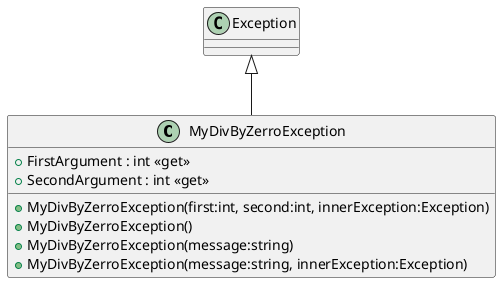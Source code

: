 @startuml
class MyDivByZerroException {
    + FirstArgument : int <<get>>
    + SecondArgument : int <<get>>
    + MyDivByZerroException(first:int, second:int, innerException:Exception)
    + MyDivByZerroException()
    + MyDivByZerroException(message:string)
    + MyDivByZerroException(message:string, innerException:Exception)
}
Exception <|-- MyDivByZerroException
@enduml
